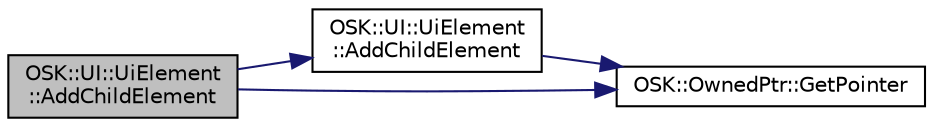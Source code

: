 digraph "OSK::UI::UiElement::AddChildElement"
{
 // LATEX_PDF_SIZE
  edge [fontname="Helvetica",fontsize="10",labelfontname="Helvetica",labelfontsize="10"];
  node [fontname="Helvetica",fontsize="10",shape=record];
  rankdir="LR";
  Node1 [label="OSK::UI::UiElement\l::AddChildElement",height=0.2,width=0.4,color="black", fillcolor="grey75", style="filled", fontcolor="black",tooltip="Añade un elemento ahijado. Se puede especificar un nombre que lo identifique, para poder acceder a él..."];
  Node1 -> Node2 [color="midnightblue",fontsize="10",style="solid",fontname="Helvetica"];
  Node2 [label="OSK::UI::UiElement\l::AddChildElement",height=0.2,width=0.4,color="black", fillcolor="white", style="filled",URL="$class_o_s_k_1_1_u_i_1_1_ui_element.html#a739b22f5bb393d14bac87ada8b9dbfaf",tooltip="Añade un elemento ahijado."];
  Node2 -> Node3 [color="midnightblue",fontsize="10",style="solid",fontname="Helvetica"];
  Node3 [label="OSK::OwnedPtr::GetPointer",height=0.2,width=0.4,color="black", fillcolor="white", style="filled",URL="$class_o_s_k_1_1_owned_ptr.html#a81dfab2299056fc9858aace55fca0042",tooltip="Devuelve el puntero nativo."];
  Node1 -> Node3 [color="midnightblue",fontsize="10",style="solid",fontname="Helvetica"];
}
